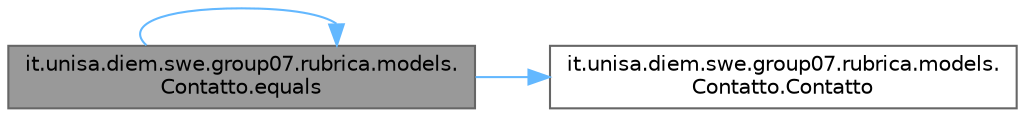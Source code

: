 digraph "it.unisa.diem.swe.group07.rubrica.models.Contatto.equals"
{
 // LATEX_PDF_SIZE
  bgcolor="transparent";
  edge [fontname=Helvetica,fontsize=10,labelfontname=Helvetica,labelfontsize=10];
  node [fontname=Helvetica,fontsize=10,shape=box,height=0.2,width=0.4];
  rankdir="LR";
  Node1 [id="Node000001",label="it.unisa.diem.swe.group07.rubrica.models.\lContatto.equals",height=0.2,width=0.4,color="gray40", fillcolor="grey60", style="filled", fontcolor="black",tooltip="metodo che consente di confrontare 2 contatti"];
  Node1 -> Node2 [id="edge1_Node000001_Node000002",color="steelblue1",style="solid",tooltip=" "];
  Node2 [id="Node000002",label="it.unisa.diem.swe.group07.rubrica.models.\lContatto.Contatto",height=0.2,width=0.4,color="grey40", fillcolor="white", style="filled",URL="$classit_1_1unisa_1_1diem_1_1swe_1_1group07_1_1rubrica_1_1models_1_1_contatto.html#ad8664a243492d8a2356e128ab1217f8e",tooltip="costruttore della classe Contatto senza ingressi"];
  Node1 -> Node1 [id="edge2_Node000001_Node000001",color="steelblue1",style="solid",tooltip=" "];
}
